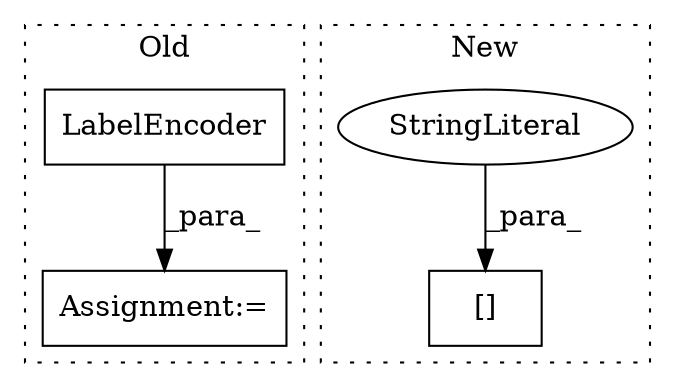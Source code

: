 digraph G {
subgraph cluster0 {
1 [label="LabelEncoder" a="32" s="605" l="14" shape="box"];
3 [label="Assignment:=" a="7" s="590" l="1" shape="box"];
label = "Old";
style="dotted";
}
subgraph cluster1 {
2 [label="[]" a="2" s="559,571" l="6,1" shape="box"];
4 [label="StringLiteral" a="45" s="565" l="6" shape="ellipse"];
label = "New";
style="dotted";
}
1 -> 3 [label="_para_"];
4 -> 2 [label="_para_"];
}